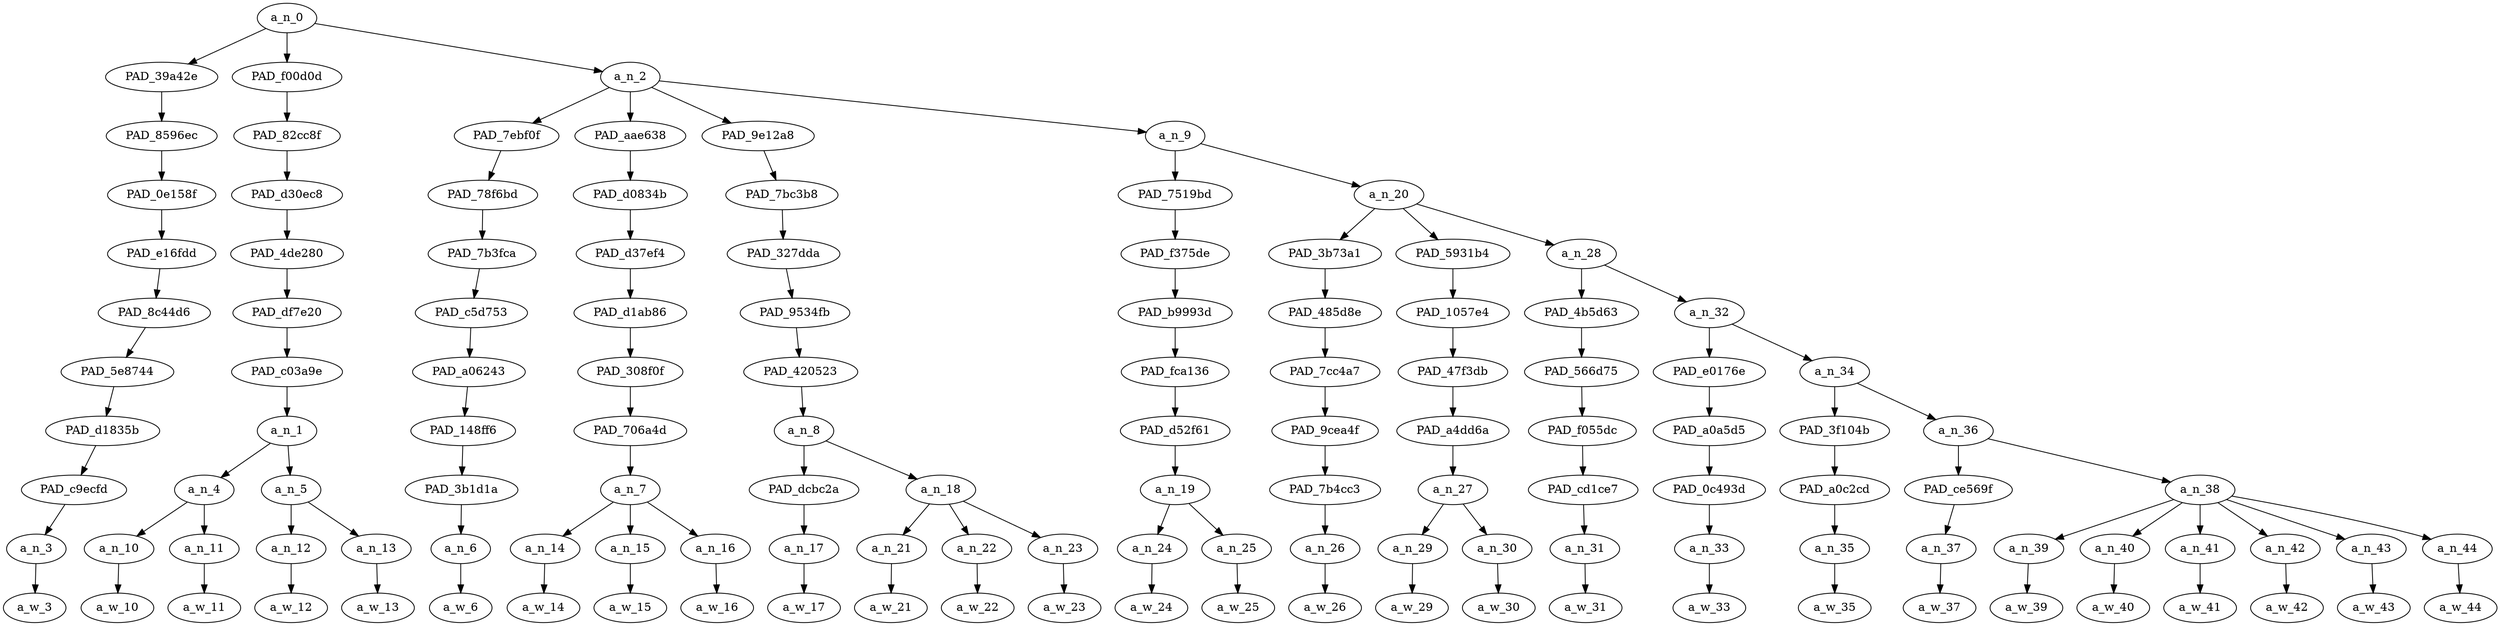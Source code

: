 strict digraph "" {
	a_n_0	[div_dir=1,
		index=0,
		level=10,
		pos="12.265190972222223,10!",
		text_span="[0, 1, 2, 3, 4, 5, 6, 7, 8, 9, 10, 11, 12, 13, 14, 15, 16, 17, 18, 19, 20, 21, 22, 23, 24, 25, 26, 27]",
		value=1.00000000];
	PAD_39a42e	[div_dir=-1,
		index=2,
		level=9,
		pos="27.0,9!",
		text_span="[27]",
		value=0.03641140];
	a_n_0 -> PAD_39a42e;
	PAD_f00d0d	[div_dir=1,
		index=0,
		level=9,
		pos="1.5,9!",
		text_span="[0, 1, 2, 3]",
		value=0.12514809];
	a_n_0 -> PAD_f00d0d;
	a_n_2	[div_dir=1,
		index=1,
		level=9,
		pos="8.295572916666668,9!",
		text_span="[4, 5, 6, 7, 8, 9, 10, 11, 12, 13, 14, 15, 16, 17, 18, 19, 20, 21, 22, 23, 24, 25, 26]",
		value=0.83829533];
	a_n_0 -> a_n_2;
	PAD_8596ec	[div_dir=-1,
		index=5,
		level=8,
		pos="27.0,8!",
		text_span="[27]",
		value=0.03641140];
	PAD_39a42e -> PAD_8596ec;
	PAD_0e158f	[div_dir=-1,
		index=6,
		level=7,
		pos="27.0,7!",
		text_span="[27]",
		value=0.03641140];
	PAD_8596ec -> PAD_0e158f;
	PAD_e16fdd	[div_dir=-1,
		index=8,
		level=6,
		pos="27.0,6!",
		text_span="[27]",
		value=0.03641140];
	PAD_0e158f -> PAD_e16fdd;
	PAD_8c44d6	[div_dir=-1,
		index=9,
		level=5,
		pos="27.0,5!",
		text_span="[27]",
		value=0.03641140];
	PAD_e16fdd -> PAD_8c44d6;
	PAD_5e8744	[div_dir=-1,
		index=10,
		level=4,
		pos="27.0,4!",
		text_span="[27]",
		value=0.03641140];
	PAD_8c44d6 -> PAD_5e8744;
	PAD_d1835b	[div_dir=-1,
		index=11,
		level=3,
		pos="27.0,3!",
		text_span="[27]",
		value=0.03641140];
	PAD_5e8744 -> PAD_d1835b;
	PAD_c9ecfd	[div_dir=-1,
		index=14,
		level=2,
		pos="27.0,2!",
		text_span="[27]",
		value=0.03641140];
	PAD_d1835b -> PAD_c9ecfd;
	a_n_3	[div_dir=-1,
		index=27,
		level=1,
		pos="27.0,1!",
		text_span="[27]",
		value=0.03641140];
	PAD_c9ecfd -> a_n_3;
	a_w_3	[div_dir=0,
		index=27,
		level=0,
		pos="27,0!",
		text_span="[27]",
		value=🤨4];
	a_n_3 -> a_w_3;
	PAD_82cc8f	[div_dir=1,
		index=0,
		level=8,
		pos="1.5,8!",
		text_span="[0, 1, 2, 3]",
		value=0.12514809];
	PAD_f00d0d -> PAD_82cc8f;
	PAD_d30ec8	[div_dir=1,
		index=0,
		level=7,
		pos="1.5,7!",
		text_span="[0, 1, 2, 3]",
		value=0.12514809];
	PAD_82cc8f -> PAD_d30ec8;
	PAD_4de280	[div_dir=1,
		index=0,
		level=6,
		pos="1.5,6!",
		text_span="[0, 1, 2, 3]",
		value=0.12514809];
	PAD_d30ec8 -> PAD_4de280;
	PAD_df7e20	[div_dir=1,
		index=0,
		level=5,
		pos="1.5,5!",
		text_span="[0, 1, 2, 3]",
		value=0.12514809];
	PAD_4de280 -> PAD_df7e20;
	PAD_c03a9e	[div_dir=1,
		index=0,
		level=4,
		pos="1.5,4!",
		text_span="[0, 1, 2, 3]",
		value=0.12514809];
	PAD_df7e20 -> PAD_c03a9e;
	a_n_1	[div_dir=1,
		index=0,
		level=3,
		pos="1.5,3!",
		text_span="[0, 1, 2, 3]",
		value=0.12514809];
	PAD_c03a9e -> a_n_1;
	a_n_4	[div_dir=-1,
		index=0,
		level=2,
		pos="0.5,2!",
		text_span="[0, 1]",
		value=0.07100513];
	a_n_1 -> a_n_4;
	a_n_5	[div_dir=1,
		index=1,
		level=2,
		pos="2.5,2!",
		text_span="[2, 3]",
		value=0.05411928];
	a_n_1 -> a_n_5;
	a_n_10	[div_dir=-1,
		index=0,
		level=1,
		pos="0.0,1!",
		text_span="[0]",
		value=0.04113483];
	a_n_4 -> a_n_10;
	a_n_11	[div_dir=1,
		index=1,
		level=1,
		pos="1.0,1!",
		text_span="[1]",
		value=0.02986394];
	a_n_4 -> a_n_11;
	a_w_10	[div_dir=0,
		index=0,
		level=0,
		pos="0,0!",
		text_span="[0]",
		value=white];
	a_n_10 -> a_w_10;
	a_w_11	[div_dir=0,
		index=1,
		level=0,
		pos="1,0!",
		text_span="[1]",
		value=people];
	a_n_11 -> a_w_11;
	a_n_12	[div_dir=1,
		index=2,
		level=1,
		pos="2.0,1!",
		text_span="[2]",
		value=0.02628851];
	a_n_5 -> a_n_12;
	a_n_13	[div_dir=-1,
		index=3,
		level=1,
		pos="3.0,1!",
		text_span="[3]",
		value=0.02779148];
	a_n_5 -> a_n_13;
	a_w_12	[div_dir=0,
		index=2,
		level=0,
		pos="2,0!",
		text_span="[2]",
		value=at];
	a_n_12 -> a_w_12;
	a_w_13	[div_dir=0,
		index=3,
		level=0,
		pos="3,0!",
		text_span="[3]",
		value=school];
	a_n_13 -> a_w_13;
	PAD_7ebf0f	[div_dir=1,
		index=1,
		level=8,
		pos="4.0,8!",
		text_span="[4]",
		value=0.02529285];
	a_n_2 -> PAD_7ebf0f;
	PAD_aae638	[div_dir=1,
		index=2,
		level=8,
		pos="6.0,8!",
		text_span="[5, 6, 7]",
		value=0.11669927];
	a_n_2 -> PAD_aae638;
	PAD_9e12a8	[div_dir=1,
		index=3,
		level=8,
		pos="9.0,8!",
		text_span="[8, 9, 10, 11]",
		value=0.12051320];
	a_n_2 -> PAD_9e12a8;
	a_n_9	[div_dir=1,
		index=4,
		level=8,
		pos="14.182291666666668,8!",
		text_span="[12, 13, 14, 15, 16, 17, 18, 19, 20, 21, 22, 23, 24, 25, 26]",
		value=0.57563756];
	a_n_2 -> a_n_9;
	PAD_78f6bd	[div_dir=1,
		index=1,
		level=7,
		pos="4.0,7!",
		text_span="[4]",
		value=0.02529285];
	PAD_7ebf0f -> PAD_78f6bd;
	PAD_7b3fca	[div_dir=1,
		index=1,
		level=6,
		pos="4.0,6!",
		text_span="[4]",
		value=0.02529285];
	PAD_78f6bd -> PAD_7b3fca;
	PAD_c5d753	[div_dir=1,
		index=1,
		level=5,
		pos="4.0,5!",
		text_span="[4]",
		value=0.02529285];
	PAD_7b3fca -> PAD_c5d753;
	PAD_a06243	[div_dir=1,
		index=1,
		level=4,
		pos="4.0,4!",
		text_span="[4]",
		value=0.02529285];
	PAD_c5d753 -> PAD_a06243;
	PAD_148ff6	[div_dir=1,
		index=1,
		level=3,
		pos="4.0,3!",
		text_span="[4]",
		value=0.02529285];
	PAD_a06243 -> PAD_148ff6;
	PAD_3b1d1a	[div_dir=1,
		index=2,
		level=2,
		pos="4.0,2!",
		text_span="[4]",
		value=0.02529285];
	PAD_148ff6 -> PAD_3b1d1a;
	a_n_6	[div_dir=1,
		index=4,
		level=1,
		pos="4.0,1!",
		text_span="[4]",
		value=0.02529285];
	PAD_3b1d1a -> a_n_6;
	a_w_6	[div_dir=0,
		index=4,
		level=0,
		pos="4,0!",
		text_span="[4]",
		value=using];
	a_n_6 -> a_w_6;
	PAD_d0834b	[div_dir=1,
		index=2,
		level=7,
		pos="6.0,7!",
		text_span="[5, 6, 7]",
		value=0.11669927];
	PAD_aae638 -> PAD_d0834b;
	PAD_d37ef4	[div_dir=1,
		index=2,
		level=6,
		pos="6.0,6!",
		text_span="[5, 6, 7]",
		value=0.11669927];
	PAD_d0834b -> PAD_d37ef4;
	PAD_d1ab86	[div_dir=1,
		index=2,
		level=5,
		pos="6.0,5!",
		text_span="[5, 6, 7]",
		value=0.11669927];
	PAD_d37ef4 -> PAD_d1ab86;
	PAD_308f0f	[div_dir=1,
		index=2,
		level=4,
		pos="6.0,4!",
		text_span="[5, 6, 7]",
		value=0.11669927];
	PAD_d1ab86 -> PAD_308f0f;
	PAD_706a4d	[div_dir=1,
		index=2,
		level=3,
		pos="6.0,3!",
		text_span="[5, 6, 7]",
		value=0.11669927];
	PAD_308f0f -> PAD_706a4d;
	a_n_7	[div_dir=1,
		index=3,
		level=2,
		pos="6.0,2!",
		text_span="[5, 6, 7]",
		value=0.11669927];
	PAD_706a4d -> a_n_7;
	a_n_14	[div_dir=1,
		index=5,
		level=1,
		pos="5.0,1!",
		text_span="[5]",
		value=0.02358924];
	a_n_7 -> a_n_14;
	a_n_15	[div_dir=1,
		index=6,
		level=1,
		pos="6.0,1!",
		text_span="[6]",
		value=0.03133000];
	a_n_7 -> a_n_15;
	a_n_16	[div_dir=-1,
		index=7,
		level=1,
		pos="7.0,1!",
		text_span="[7]",
		value=0.06177453];
	a_n_7 -> a_n_16;
	a_w_14	[div_dir=0,
		index=5,
		level=0,
		pos="5,0!",
		text_span="[5]",
		value=the];
	a_n_14 -> a_w_14;
	a_w_15	[div_dir=0,
		index=6,
		level=0,
		pos="6,0!",
		text_span="[6]",
		value=word];
	a_n_15 -> a_w_15;
	a_w_16	[div_dir=0,
		index=7,
		level=0,
		pos="7,0!",
		text_span="[7]",
		value=ghetto];
	a_n_16 -> a_w_16;
	PAD_7bc3b8	[div_dir=1,
		index=3,
		level=7,
		pos="9.0,7!",
		text_span="[8, 9, 10, 11]",
		value=0.12051320];
	PAD_9e12a8 -> PAD_7bc3b8;
	PAD_327dda	[div_dir=1,
		index=3,
		level=6,
		pos="9.0,6!",
		text_span="[8, 9, 10, 11]",
		value=0.12051320];
	PAD_7bc3b8 -> PAD_327dda;
	PAD_9534fb	[div_dir=1,
		index=3,
		level=5,
		pos="9.0,5!",
		text_span="[8, 9, 10, 11]",
		value=0.12051320];
	PAD_327dda -> PAD_9534fb;
	PAD_420523	[div_dir=1,
		index=3,
		level=4,
		pos="9.0,4!",
		text_span="[8, 9, 10, 11]",
		value=0.12051320];
	PAD_9534fb -> PAD_420523;
	a_n_8	[div_dir=1,
		index=3,
		level=3,
		pos="9.0,3!",
		text_span="[8, 9, 10, 11]",
		value=0.12051320];
	PAD_420523 -> a_n_8;
	PAD_dcbc2a	[div_dir=1,
		index=4,
		level=2,
		pos="8.0,2!",
		text_span="[8]",
		value=0.02094443];
	a_n_8 -> PAD_dcbc2a;
	a_n_18	[div_dir=1,
		index=5,
		level=2,
		pos="10.0,2!",
		text_span="[9, 10, 11]",
		value=0.09947130];
	a_n_8 -> a_n_18;
	a_n_17	[div_dir=1,
		index=8,
		level=1,
		pos="8.0,1!",
		text_span="[8]",
		value=0.02094443];
	PAD_dcbc2a -> a_n_17;
	a_w_17	[div_dir=0,
		index=8,
		level=0,
		pos="8,0!",
		text_span="[8]",
		value=on];
	a_n_17 -> a_w_17;
	a_n_21	[div_dir=-1,
		index=9,
		level=1,
		pos="9.0,1!",
		text_span="[9]",
		value=0.01839223];
	a_n_18 -> a_n_21;
	a_n_22	[div_dir=1,
		index=10,
		level=1,
		pos="10.0,1!",
		text_span="[10]",
		value=0.05833082];
	a_n_18 -> a_n_22;
	a_n_23	[div_dir=1,
		index=11,
		level=1,
		pos="11.0,1!",
		text_span="[11]",
		value=0.02266550];
	a_n_18 -> a_n_23;
	a_w_21	[div_dir=0,
		index=9,
		level=0,
		pos="9,0!",
		text_span="[9]",
		value=their];
	a_n_21 -> a_w_21;
	a_w_22	[div_dir=0,
		index=10,
		level=0,
		pos="10,0!",
		text_span="[10]",
		value=instagram];
	a_n_22 -> a_w_22;
	a_w_23	[div_dir=0,
		index=11,
		level=0,
		pos="11,0!",
		text_span="[11]",
		value=story];
	a_n_23 -> a_w_23;
	PAD_7519bd	[div_dir=1,
		index=4,
		level=7,
		pos="12.5,7!",
		text_span="[12, 13]",
		value=0.17217754];
	a_n_9 -> PAD_7519bd;
	a_n_20	[div_dir=1,
		index=5,
		level=7,
		pos="15.864583333333334,7!",
		text_span="[14, 15, 16, 17, 18, 19, 20, 21, 22, 23, 24, 25, 26]",
		value=0.40337239];
	a_n_9 -> a_n_20;
	PAD_f375de	[div_dir=1,
		index=4,
		level=6,
		pos="12.5,6!",
		text_span="[12, 13]",
		value=0.17217754];
	PAD_7519bd -> PAD_f375de;
	PAD_b9993d	[div_dir=1,
		index=4,
		level=5,
		pos="12.5,5!",
		text_span="[12, 13]",
		value=0.17217754];
	PAD_f375de -> PAD_b9993d;
	PAD_fca136	[div_dir=1,
		index=4,
		level=4,
		pos="12.5,4!",
		text_span="[12, 13]",
		value=0.17217754];
	PAD_b9993d -> PAD_fca136;
	PAD_d52f61	[div_dir=1,
		index=4,
		level=3,
		pos="12.5,3!",
		text_span="[12, 13]",
		value=0.17217754];
	PAD_fca136 -> PAD_d52f61;
	a_n_19	[div_dir=1,
		index=6,
		level=2,
		pos="12.5,2!",
		text_span="[12, 13]",
		value=0.17217754];
	PAD_d52f61 -> a_n_19;
	a_n_24	[div_dir=1,
		index=12,
		level=1,
		pos="12.0,1!",
		text_span="[12]",
		value=0.02982011];
	a_n_19 -> a_n_24;
	a_n_25	[div_dir=1,
		index=13,
		level=1,
		pos="13.0,1!",
		text_span="[13]",
		value=0.14227337];
	a_n_19 -> a_n_25;
	a_w_24	[div_dir=0,
		index=12,
		level=0,
		pos="12,0!",
		text_span="[12]",
		value=please];
	a_n_24 -> a_w_24;
	a_w_25	[div_dir=0,
		index=13,
		level=0,
		pos="13,0!",
		text_span="[13]",
		value=mickenzie];
	a_n_25 -> a_w_25;
	PAD_3b73a1	[div_dir=1,
		index=5,
		level=6,
		pos="14.0,6!",
		text_span="[14]",
		value=0.02949697];
	a_n_20 -> PAD_3b73a1;
	PAD_5931b4	[div_dir=1,
		index=6,
		level=6,
		pos="15.5,6!",
		text_span="[15, 16]",
		value=0.03329762];
	a_n_20 -> PAD_5931b4;
	a_n_28	[div_dir=-1,
		index=7,
		level=6,
		pos="18.09375,6!",
		text_span="[17, 18, 19, 20, 21, 22, 23, 24, 25, 26]",
		value=0.34052805];
	a_n_20 -> a_n_28;
	PAD_485d8e	[div_dir=1,
		index=5,
		level=5,
		pos="14.0,5!",
		text_span="[14]",
		value=0.02949697];
	PAD_3b73a1 -> PAD_485d8e;
	PAD_7cc4a7	[div_dir=1,
		index=5,
		level=4,
		pos="14.0,4!",
		text_span="[14]",
		value=0.02949697];
	PAD_485d8e -> PAD_7cc4a7;
	PAD_9cea4f	[div_dir=1,
		index=5,
		level=3,
		pos="14.0,3!",
		text_span="[14]",
		value=0.02949697];
	PAD_7cc4a7 -> PAD_9cea4f;
	PAD_7b4cc3	[div_dir=1,
		index=7,
		level=2,
		pos="14.0,2!",
		text_span="[14]",
		value=0.02949697];
	PAD_9cea4f -> PAD_7b4cc3;
	a_n_26	[div_dir=1,
		index=14,
		level=1,
		pos="14.0,1!",
		text_span="[14]",
		value=0.02949697];
	PAD_7b4cc3 -> a_n_26;
	a_w_26	[div_dir=0,
		index=14,
		level=0,
		pos="14,0!",
		text_span="[14]",
		value=explain];
	a_n_26 -> a_w_26;
	PAD_1057e4	[div_dir=1,
		index=6,
		level=5,
		pos="15.5,5!",
		text_span="[15, 16]",
		value=0.03329762];
	PAD_5931b4 -> PAD_1057e4;
	PAD_47f3db	[div_dir=1,
		index=6,
		level=4,
		pos="15.5,4!",
		text_span="[15, 16]",
		value=0.03329762];
	PAD_1057e4 -> PAD_47f3db;
	PAD_a4dd6a	[div_dir=1,
		index=6,
		level=3,
		pos="15.5,3!",
		text_span="[15, 16]",
		value=0.03329762];
	PAD_47f3db -> PAD_a4dd6a;
	a_n_27	[div_dir=1,
		index=8,
		level=2,
		pos="15.5,2!",
		text_span="[15, 16]",
		value=0.03329762];
	PAD_a4dd6a -> a_n_27;
	a_n_29	[div_dir=1,
		index=15,
		level=1,
		pos="15.0,1!",
		text_span="[15]",
		value=0.01577004];
	a_n_27 -> a_n_29;
	a_n_30	[div_dir=1,
		index=16,
		level=1,
		pos="16.0,1!",
		text_span="[16]",
		value=0.01741644];
	a_n_27 -> a_n_30;
	a_w_29	[div_dir=0,
		index=15,
		level=0,
		pos="15,0!",
		text_span="[15]",
		value=to];
	a_n_29 -> a_w_29;
	a_w_30	[div_dir=0,
		index=16,
		level=0,
		pos="16,0!",
		text_span="[16]",
		value=me];
	a_n_30 -> a_w_30;
	PAD_4b5d63	[div_dir=1,
		index=7,
		level=5,
		pos="17.0,5!",
		text_span="[17]",
		value=0.01675360];
	a_n_28 -> PAD_4b5d63;
	a_n_32	[div_dir=-1,
		index=8,
		level=5,
		pos="19.1875,5!",
		text_span="[18, 19, 20, 21, 22, 23, 24, 25, 26]",
		value=0.32376911];
	a_n_28 -> a_n_32;
	PAD_566d75	[div_dir=1,
		index=7,
		level=4,
		pos="17.0,4!",
		text_span="[17]",
		value=0.01675360];
	PAD_4b5d63 -> PAD_566d75;
	PAD_f055dc	[div_dir=1,
		index=7,
		level=3,
		pos="17.0,3!",
		text_span="[17]",
		value=0.01675360];
	PAD_566d75 -> PAD_f055dc;
	PAD_cd1ce7	[div_dir=1,
		index=9,
		level=2,
		pos="17.0,2!",
		text_span="[17]",
		value=0.01675360];
	PAD_f055dc -> PAD_cd1ce7;
	a_n_31	[div_dir=1,
		index=17,
		level=1,
		pos="17.0,1!",
		text_span="[17]",
		value=0.01675360];
	PAD_cd1ce7 -> a_n_31;
	a_w_31	[div_dir=0,
		index=17,
		level=0,
		pos="17,0!",
		text_span="[17]",
		value=what];
	a_n_31 -> a_w_31;
	PAD_e0176e	[div_dir=-1,
		index=8,
		level=4,
		pos="18.0,4!",
		text_span="[18]",
		value=0.01678977];
	a_n_32 -> PAD_e0176e;
	a_n_34	[div_dir=-1,
		index=9,
		level=4,
		pos="20.375,4!",
		text_span="[19, 20, 21, 22, 23, 24, 25, 26]",
		value=0.30695086];
	a_n_32 -> a_n_34;
	PAD_a0a5d5	[div_dir=-1,
		index=8,
		level=3,
		pos="18.0,3!",
		text_span="[18]",
		value=0.01678977];
	PAD_e0176e -> PAD_a0a5d5;
	PAD_0c493d	[div_dir=-1,
		index=10,
		level=2,
		pos="18.0,2!",
		text_span="[18]",
		value=0.01678977];
	PAD_a0a5d5 -> PAD_0c493d;
	a_n_33	[div_dir=-1,
		index=18,
		level=1,
		pos="18.0,1!",
		text_span="[18]",
		value=0.01678977];
	PAD_0c493d -> a_n_33;
	a_w_33	[div_dir=0,
		index=18,
		level=0,
		pos="18,0!",
		text_span="[18]",
		value=you];
	a_n_33 -> a_w_33;
	PAD_3f104b	[div_dir=1,
		index=9,
		level=3,
		pos="19.0,3!",
		text_span="[19]",
		value=0.01831391];
	a_n_34 -> PAD_3f104b;
	a_n_36	[div_dir=-1,
		index=10,
		level=3,
		pos="21.75,3!",
		text_span="[20, 21, 22, 23, 24, 25, 26]",
		value=0.28861215];
	a_n_34 -> a_n_36;
	PAD_a0c2cd	[div_dir=1,
		index=11,
		level=2,
		pos="19.0,2!",
		text_span="[19]",
		value=0.01831391];
	PAD_3f104b -> PAD_a0c2cd;
	a_n_35	[div_dir=1,
		index=19,
		level=1,
		pos="19.0,1!",
		text_span="[19]",
		value=0.01831391];
	PAD_a0c2cd -> a_n_35;
	a_w_35	[div_dir=0,
		index=19,
		level=0,
		pos="19,0!",
		text_span="[19]",
		value=mean];
	a_n_35 -> a_w_35;
	PAD_ce569f	[div_dir=1,
		index=12,
		level=2,
		pos="20.0,2!",
		text_span="[20]",
		value=0.01714392];
	a_n_36 -> PAD_ce569f;
	a_n_38	[div_dir=-1,
		index=13,
		level=2,
		pos="23.5,2!",
		text_span="[21, 22, 23, 24, 25, 26]",
		value=0.27142807];
	a_n_36 -> a_n_38;
	a_n_37	[div_dir=1,
		index=20,
		level=1,
		pos="20.0,1!",
		text_span="[20]",
		value=0.01714392];
	PAD_ce569f -> a_n_37;
	a_w_37	[div_dir=0,
		index=20,
		level=0,
		pos="20,0!",
		text_span="[20]",
		value=by];
	a_n_37 -> a_w_37;
	a_n_39	[div_dir=1,
		index=21,
		level=1,
		pos="21.0,1!",
		text_span="[21]",
		value=0.02075089];
	a_n_38 -> a_n_39;
	a_n_40	[div_dir=-1,
		index=22,
		level=1,
		pos="22.0,1!",
		text_span="[22]",
		value=0.03357404];
	a_n_38 -> a_n_40;
	a_n_41	[div_dir=1,
		index=23,
		level=1,
		pos="23.0,1!",
		text_span="[23]",
		value=0.05054545];
	a_n_38 -> a_n_41;
	a_n_42	[div_dir=-1,
		index=24,
		level=1,
		pos="24.0,1!",
		text_span="[24]",
		value=0.06617124];
	a_n_38 -> a_n_42;
	a_n_43	[div_dir=-1,
		index=25,
		level=1,
		pos="25.0,1!",
		text_span="[25]",
		value=0.05769890];
	a_n_38 -> a_n_43;
	a_n_44	[div_dir=-1,
		index=26,
		level=1,
		pos="26.0,1!",
		text_span="[26]",
		value=0.04261394];
	a_n_38 -> a_n_44;
	a_w_39	[div_dir=0,
		index=21,
		level=0,
		pos="21,0!",
		text_span="[21]",
		value=that];
	a_n_39 -> a_w_39;
	a_w_40	[div_dir=0,
		index=22,
		level=0,
		pos="22,0!",
		text_span="[22]",
		value=word1];
	a_n_40 -> a_w_40;
	a_w_41	[div_dir=0,
		index=23,
		level=0,
		pos="23,0!",
		text_span="[23]",
		value=🤨];
	a_n_41 -> a_w_41;
	a_w_42	[div_dir=0,
		index=24,
		level=0,
		pos="24,0!",
		text_span="[24]",
		value=🤨1];
	a_n_42 -> a_w_42;
	a_w_43	[div_dir=0,
		index=25,
		level=0,
		pos="25,0!",
		text_span="[25]",
		value=🤨2];
	a_n_43 -> a_w_43;
	a_w_44	[div_dir=0,
		index=26,
		level=0,
		pos="26,0!",
		text_span="[26]",
		value=🤨3];
	a_n_44 -> a_w_44;
}
